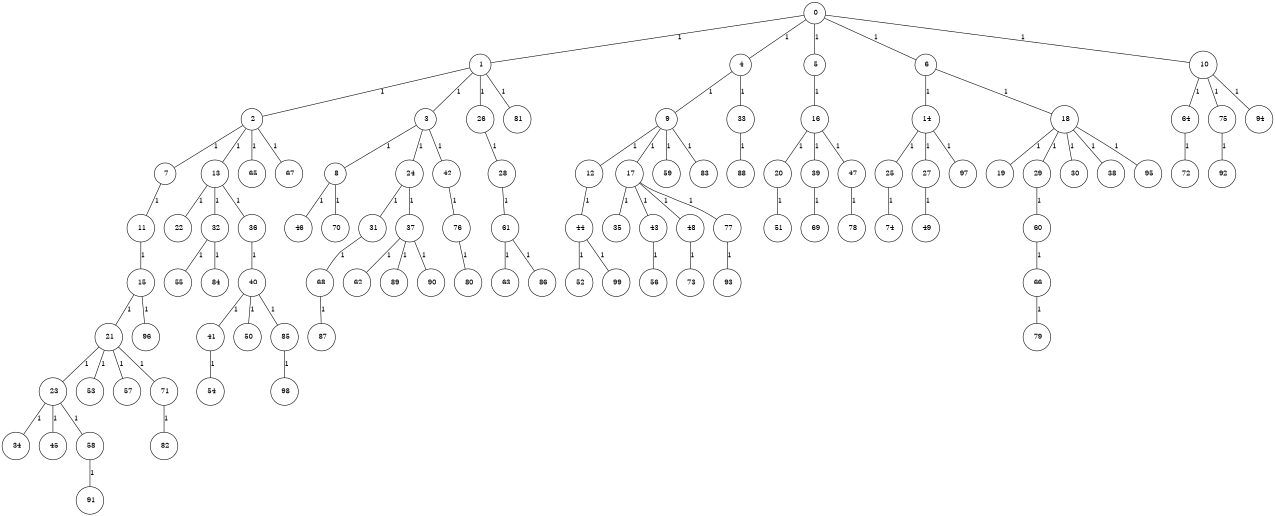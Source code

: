 graph G {
size="8.5,11;"
ratio = "expand;"
fixedsize="true;"
overlap="scale;"
node[shape=circle,width=.12,hight=.12,fontsize=12]
edge[fontsize=12]

0[label=" 0" color=black, pos="1.1063628,1.5036114!"];
1[label=" 1" color=black, pos="2.3592013,1.483449!"];
2[label=" 2" color=black, pos="2.8536604,1.2355543!"];
3[label=" 3" color=black, pos="2.7912748,2.4179623!"];
4[label=" 4" color=black, pos="2.9598534,0.20158763!"];
5[label=" 5" color=black, pos="1.6655442,0.94984117!"];
6[label=" 6" color=black, pos="0.95971883,1.6368675!"];
7[label=" 7" color=black, pos="2.1023066,0.1025092!"];
8[label=" 8" color=black, pos="0.16368384,1.9890616!"];
9[label=" 9" color=black, pos="1.1876072,1.634153!"];
10[label=" 10" color=black, pos="0.67032727,1.4467883!"];
11[label=" 11" color=black, pos="1.494227,1.23398!"];
12[label=" 12" color=black, pos="1.2088899,0.053179871!"];
13[label=" 13" color=black, pos="2.335875,0.36683219!"];
14[label=" 14" color=black, pos="2.1152432,2.1181203!"];
15[label=" 15" color=black, pos="2.0723796,1.4262193!"];
16[label=" 16" color=black, pos="2.8267501,0.7589486!"];
17[label=" 17" color=black, pos="0.88779152,1.0556249!"];
18[label=" 18" color=black, pos="1.2628089,1.0197209!"];
19[label=" 19" color=black, pos="2.3671637,1.2111164!"];
20[label=" 20" color=black, pos="0.68926845,2.4504877!"];
21[label=" 21" color=black, pos="0.26731728,1.3207372!"];
22[label=" 22" color=black, pos="1.8210195,0.60011038!"];
23[label=" 23" color=black, pos="1.659487,0.12946256!"];
24[label=" 24" color=black, pos="2.4416106,1.5005944!"];
25[label=" 25" color=black, pos="2.2815127,2.8875209!"];
26[label=" 26" color=black, pos="0.058632486,1.3013575!"];
27[label=" 27" color=black, pos="0.16094266,2.0018499!"];
28[label=" 28" color=black, pos="2.7767702,1.8753545!"];
29[label=" 29" color=black, pos="2.2696575,0.42664795!"];
30[label=" 30" color=black, pos="1.6349493,2.9840761!"];
31[label=" 31" color=black, pos="1.053088,2.7806734!"];
32[label=" 32" color=black, pos="1.0019498,2.8241008!"];
33[label=" 33" color=black, pos="0.83748718,2.8277842!"];
34[label=" 34" color=black, pos="2.6188635,0.32191589!"];
35[label=" 35" color=black, pos="2.6416157,0.63001732!"];
36[label=" 36" color=black, pos="2.7761033,0.46247329!"];
37[label=" 37" color=black, pos="1.7014636,0.13643778!"];
38[label=" 38" color=black, pos="2.9158796,1.6308492!"];
39[label=" 39" color=black, pos="2.2340526,2.4636663!"];
40[label=" 40" color=black, pos="2.6927905,0.51946506!"];
41[label=" 41" color=black, pos="1.9993888,2.4263973!"];
42[label=" 42" color=black, pos="2.476391,0.39805856!"];
43[label=" 43" color=black, pos="1.0720789,2.5363926!"];
44[label=" 44" color=black, pos="2.5334477,0.89394302!"];
45[label=" 45" color=black, pos="1.8879871,1.5713243!"];
46[label=" 46" color=black, pos="0.15089473,1.7728343!"];
47[label=" 47" color=black, pos="2.6136961,2.6209498!"];
48[label=" 48" color=black, pos="0.52426761,2.8367641!"];
49[label=" 49" color=black, pos="0.48766417,2.1419088!"];
50[label=" 50" color=black, pos="0.011474625,1.0820619!"];
51[label=" 51" color=black, pos="1.5680432,0.93173579!"];
52[label=" 52" color=black, pos="0.61732037,1.3364023!"];
53[label=" 53" color=black, pos="1.8560596,1.3091741!"];
54[label=" 54" color=black, pos="2.1099001,0.39190169!"];
55[label=" 55" color=black, pos="1.3185089,0.030082664!"];
56[label=" 56" color=black, pos="2.1532664,2.366433!"];
57[label=" 57" color=black, pos="0.13000826,1.6049858!"];
58[label=" 58" color=black, pos="0.048309076,2.2250364!"];
59[label=" 59" color=black, pos="0.30550222,1.7178433!"];
60[label=" 60" color=black, pos="2.982451,1.4281301!"];
61[label=" 61" color=black, pos="2.9619722,1.845465!"];
62[label=" 62" color=black, pos="2.8193126,1.7954684!"];
63[label=" 63" color=black, pos="1.2502182,1.9805981!"];
64[label=" 64" color=black, pos="0.69239792,2.0444151!"];
65[label=" 65" color=black, pos="1.8553728,1.9638891!"];
66[label=" 66" color=black, pos="1.3364486,2.5200342!"];
67[label=" 67" color=black, pos="0.34569772,0.56477341!"];
68[label=" 68" color=black, pos="2.292123,0.16665941!"];
69[label=" 69" color=black, pos="2.7302077,2.3259675!"];
70[label=" 70" color=black, pos="1.2494911,2.6873418!"];
71[label=" 71" color=black, pos="0.94698708,2.9031938!"];
72[label=" 72" color=black, pos="0.014970907,2.4617912!"];
73[label=" 73" color=black, pos="1.5970098,2.7740255!"];
74[label=" 74" color=black, pos="2.6146057,0.57540922!"];
75[label=" 75" color=black, pos="1.5319371,1.2884522!"];
76[label=" 76" color=black, pos="1.1330861,1.0781554!"];
77[label=" 77" color=black, pos="1.467236,0.41281403!"];
78[label=" 78" color=black, pos="0.52555889,1.2164363!"];
79[label=" 79" color=black, pos="2.7680957,2.111931!"];
80[label=" 80" color=black, pos="1.0672391,0.65341028!"];
81[label=" 81" color=black, pos="0.99940238,2.5977073!"];
82[label=" 82" color=black, pos="0.72149553,2.5743115!"];
83[label=" 83" color=black, pos="2.3132991,0.077492785!"];
84[label=" 84" color=black, pos="0.31787532,0.30967902!"];
85[label=" 85" color=black, pos="1.5597711,0.50183839!"];
86[label=" 86" color=black, pos="1.8226489,0.55787593!"];
87[label=" 87" color=black, pos="2.8379049,1.3738111!"];
88[label=" 88" color=black, pos="1.2435291,1.5693928!"];
89[label=" 89" color=black, pos="0.45465725,1.8569395!"];
90[label=" 90" color=black, pos="2.3402166,2.4295854!"];
91[label=" 91" color=black, pos="1.2940148,1.099901!"];
92[label=" 92" color=black, pos="0.66272637,2.3970014!"];
93[label=" 93" color=black, pos="0.13207309,1.3078274!"];
94[label=" 94" color=black, pos="0.61711454,2.5454665!"];
95[label=" 95" color=black, pos="0.53551025,2.3601633!"];
96[label=" 96" color=black, pos="1.9464991,1.0219707!"];
97[label=" 97" color=black, pos="2.0966562,0.57730913!"];
98[label=" 98" color=black, pos="1.3101613,1.0903886!"];
99[label=" 99" color=black, pos="0.51397276,2.2160662!"];
0--1[label="1"]
0--4[label="1"]
0--5[label="1"]
0--6[label="1"]
0--10[label="1"]
1--2[label="1"]
1--3[label="1"]
1--26[label="1"]
1--81[label="1"]
2--7[label="1"]
2--13[label="1"]
2--65[label="1"]
2--67[label="1"]
3--8[label="1"]
3--24[label="1"]
3--42[label="1"]
4--9[label="1"]
4--33[label="1"]
5--16[label="1"]
6--14[label="1"]
6--18[label="1"]
7--11[label="1"]
8--46[label="1"]
8--70[label="1"]
9--12[label="1"]
9--17[label="1"]
9--59[label="1"]
9--83[label="1"]
10--64[label="1"]
10--75[label="1"]
10--94[label="1"]
11--15[label="1"]
12--44[label="1"]
13--22[label="1"]
13--32[label="1"]
13--36[label="1"]
14--25[label="1"]
14--27[label="1"]
14--97[label="1"]
15--21[label="1"]
15--96[label="1"]
16--20[label="1"]
16--39[label="1"]
16--47[label="1"]
17--35[label="1"]
17--43[label="1"]
17--48[label="1"]
17--77[label="1"]
18--19[label="1"]
18--29[label="1"]
18--30[label="1"]
18--38[label="1"]
18--95[label="1"]
20--51[label="1"]
21--23[label="1"]
21--53[label="1"]
21--57[label="1"]
21--71[label="1"]
23--34[label="1"]
23--45[label="1"]
23--58[label="1"]
24--31[label="1"]
24--37[label="1"]
25--74[label="1"]
26--28[label="1"]
27--49[label="1"]
28--61[label="1"]
29--60[label="1"]
31--68[label="1"]
32--55[label="1"]
32--84[label="1"]
33--88[label="1"]
36--40[label="1"]
37--62[label="1"]
37--89[label="1"]
37--90[label="1"]
39--69[label="1"]
40--41[label="1"]
40--50[label="1"]
40--85[label="1"]
41--54[label="1"]
42--76[label="1"]
43--56[label="1"]
44--52[label="1"]
44--99[label="1"]
47--78[label="1"]
48--73[label="1"]
58--91[label="1"]
60--66[label="1"]
61--63[label="1"]
61--86[label="1"]
64--72[label="1"]
66--79[label="1"]
68--87[label="1"]
71--82[label="1"]
75--92[label="1"]
76--80[label="1"]
77--93[label="1"]
85--98[label="1"]

}
